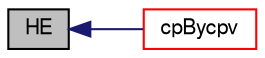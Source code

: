 digraph "HE"
{
  bgcolor="transparent";
  edge [fontname="FreeSans",fontsize="10",labelfontname="FreeSans",labelfontsize="10"];
  node [fontname="FreeSans",fontsize="10",shape=record];
  rankdir="LR";
  Node34 [label="HE",height=0.2,width=0.4,color="black", fillcolor="grey75", style="filled", fontcolor="black"];
  Node34 -> Node35 [dir="back",color="midnightblue",fontsize="10",style="solid",fontname="FreeSans"];
  Node35 [label="cpBycpv",height=0.2,width=0.4,color="red",URL="$a30354.html#a58ef4df2a36e9a17eba959da38cf9ca5",tooltip="cp/cp [] "];
}
